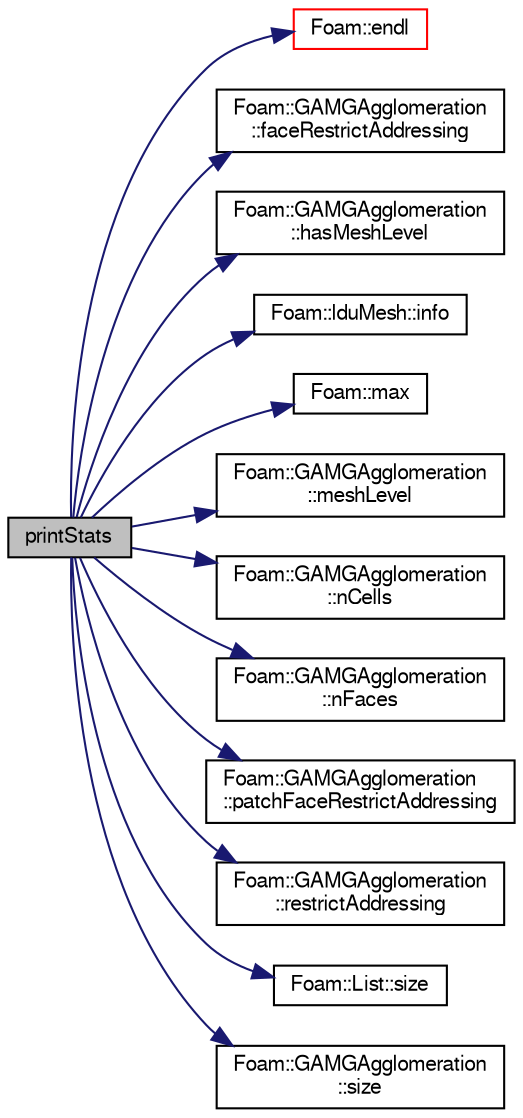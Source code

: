 digraph "printStats"
{
  bgcolor="transparent";
  edge [fontname="FreeSans",fontsize="10",labelfontname="FreeSans",labelfontsize="10"];
  node [fontname="FreeSans",fontsize="10",shape=record];
  rankdir="LR";
  Node1 [label="printStats",height=0.2,width=0.4,color="black", fillcolor="grey75", style="filled" fontcolor="black"];
  Node1 -> Node2 [color="midnightblue",fontsize="10",style="solid",fontname="FreeSans"];
  Node2 [label="Foam::endl",height=0.2,width=0.4,color="red",URL="$a10237.html#a2db8fe02a0d3909e9351bb4275b23ce4",tooltip="Add newline and flush stream. "];
  Node1 -> Node3 [color="midnightblue",fontsize="10",style="solid",fontname="FreeSans"];
  Node3 [label="Foam::GAMGAgglomeration\l::faceRestrictAddressing",height=0.2,width=0.4,color="black",URL="$a00871.html#ac2146ef695b1a777513f946b1b8a435c",tooltip="Return face restrict addressing of given level. "];
  Node1 -> Node4 [color="midnightblue",fontsize="10",style="solid",fontname="FreeSans"];
  Node4 [label="Foam::GAMGAgglomeration\l::hasMeshLevel",height=0.2,width=0.4,color="black",URL="$a00871.html#a8ed8fd251f1b51547a4478a0495b8d4f",tooltip="Do we have mesh for given level? "];
  Node1 -> Node5 [color="midnightblue",fontsize="10",style="solid",fontname="FreeSans"];
  Node5 [label="Foam::lduMesh::info",height=0.2,width=0.4,color="black",URL="$a01247.html#acb9e304abfccd8d1255a2e7d3e604ad9",tooltip="Return info proxy. "];
  Node1 -> Node6 [color="midnightblue",fontsize="10",style="solid",fontname="FreeSans"];
  Node6 [label="Foam::max",height=0.2,width=0.4,color="black",URL="$a10237.html#ac993e906cf2774ae77e666bc24e81733"];
  Node1 -> Node7 [color="midnightblue",fontsize="10",style="solid",fontname="FreeSans"];
  Node7 [label="Foam::GAMGAgglomeration\l::meshLevel",height=0.2,width=0.4,color="black",URL="$a00871.html#ab82c1edc1f7885e57d27f67628dbbc42",tooltip="Return LDU mesh of given level. "];
  Node1 -> Node8 [color="midnightblue",fontsize="10",style="solid",fontname="FreeSans"];
  Node8 [label="Foam::GAMGAgglomeration\l::nCells",height=0.2,width=0.4,color="black",URL="$a00871.html#ac0f40b18bba29af24c70f1e6da873fd6",tooltip="Return number of coarse cells (before processor agglomeration) "];
  Node1 -> Node9 [color="midnightblue",fontsize="10",style="solid",fontname="FreeSans"];
  Node9 [label="Foam::GAMGAgglomeration\l::nFaces",height=0.2,width=0.4,color="black",URL="$a00871.html#a64266c9f76e5e5617ce6cd0461af5954",tooltip="Return number of coarse faces (before processor agglomeration) "];
  Node1 -> Node10 [color="midnightblue",fontsize="10",style="solid",fontname="FreeSans"];
  Node10 [label="Foam::GAMGAgglomeration\l::patchFaceRestrictAddressing",height=0.2,width=0.4,color="black",URL="$a00871.html#a117609f5e9976e042fec766c4e6d4371"];
  Node1 -> Node11 [color="midnightblue",fontsize="10",style="solid",fontname="FreeSans"];
  Node11 [label="Foam::GAMGAgglomeration\l::restrictAddressing",height=0.2,width=0.4,color="black",URL="$a00871.html#acd748ab381248525885dceb72a3e4fe0",tooltip="Return cell restrict addressing of given level. "];
  Node1 -> Node12 [color="midnightblue",fontsize="10",style="solid",fontname="FreeSans"];
  Node12 [label="Foam::List::size",height=0.2,width=0.4,color="black",URL="$a01325.html#a8a5f6fa29bd4b500caf186f60245b384",tooltip="Override size to be inconsistent with allocated storage. "];
  Node1 -> Node13 [color="midnightblue",fontsize="10",style="solid",fontname="FreeSans"];
  Node13 [label="Foam::GAMGAgglomeration\l::size",height=0.2,width=0.4,color="black",URL="$a00871.html#a65cea301e2d6033c43932d12d91c792f"];
}
